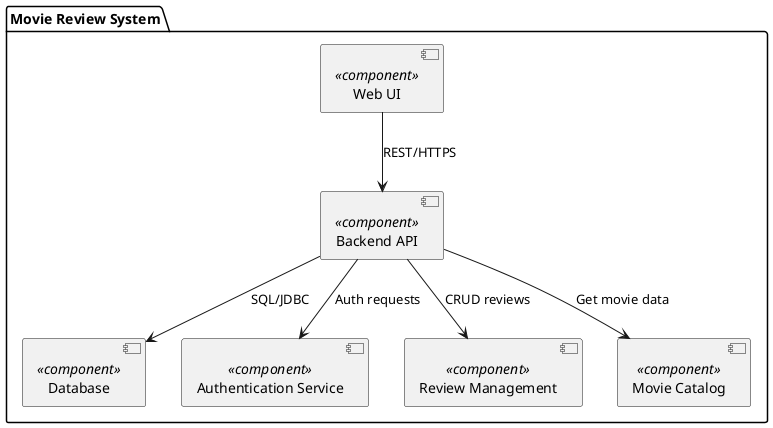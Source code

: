 @startuml
package "Movie Review System" {

  [Web UI] <<component>> 
  [Backend API] <<component>> 
  [Database] <<component>> 

  [Authentication Service] <<component>> 
  [Review Management] <<component>> 
  [Movie Catalog] <<component>> 

  [Web UI] --> [Backend API] : REST/HTTPS
  [Backend API] --> [Database] : SQL/JDBC

  [Backend API] --> [Authentication Service] : Auth requests
  [Backend API] --> [Review Management] : CRUD reviews
  [Backend API] --> [Movie Catalog] : Get movie data
}
@enduml
